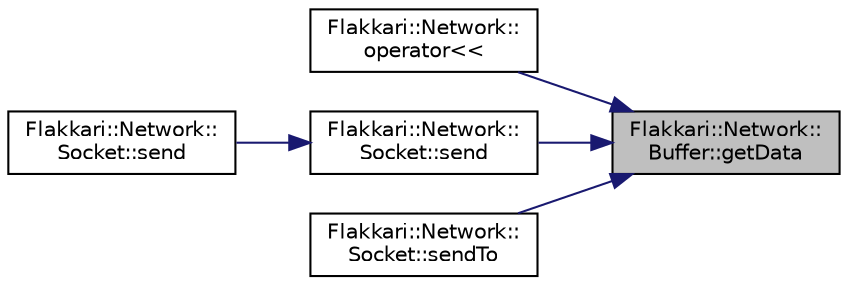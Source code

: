 digraph "Flakkari::Network::Buffer::getData"
{
 // LATEX_PDF_SIZE
  edge [fontname="Helvetica",fontsize="10",labelfontname="Helvetica",labelfontsize="10"];
  node [fontname="Helvetica",fontsize="10",shape=record];
  rankdir="RL";
  Node1 [label="Flakkari::Network::\lBuffer::getData",height=0.2,width=0.4,color="black", fillcolor="grey75", style="filled", fontcolor="black",tooltip="Get the data of the buffer."];
  Node1 -> Node2 [dir="back",color="midnightblue",fontsize="10",style="solid",fontname="Helvetica"];
  Node2 [label="Flakkari::Network::\loperator\<\<",height=0.2,width=0.4,color="black", fillcolor="white", style="filled",URL="$db/db0/namespaceFlakkari_1_1Network.html#ab10b842300dab40f46a1c0c58b19c31f",tooltip="Convert Buffer to string."];
  Node1 -> Node3 [dir="back",color="midnightblue",fontsize="10",style="solid",fontname="Helvetica"];
  Node3 [label="Flakkari::Network::\lSocket::send",height=0.2,width=0.4,color="black", fillcolor="white", style="filled",URL="$d2/dea/classFlakkari_1_1Network_1_1Socket.html#a00e05b303136f53ee0219576c61ecef3",tooltip="Send data to the socket. This function is only used by TCP sockets."];
  Node3 -> Node4 [dir="back",color="midnightblue",fontsize="10",style="solid",fontname="Helvetica"];
  Node4 [label="Flakkari::Network::\lSocket::send",height=0.2,width=0.4,color="black", fillcolor="white", style="filled",URL="$d2/dea/classFlakkari_1_1Network_1_1Socket.html#a69848f2074fdce8e5d334c5856a27ac0",tooltip="Send data to the socket. This function is only used by TCP sockets."];
  Node1 -> Node5 [dir="back",color="midnightblue",fontsize="10",style="solid",fontname="Helvetica"];
  Node5 [label="Flakkari::Network::\lSocket::sendTo",height=0.2,width=0.4,color="black", fillcolor="white", style="filled",URL="$d2/dea/classFlakkari_1_1Network_1_1Socket.html#ac6d558e3984ef391c36dd4a738a0e3a9",tooltip="Send data to the socket. This function is only used by UDP sockets."];
}
